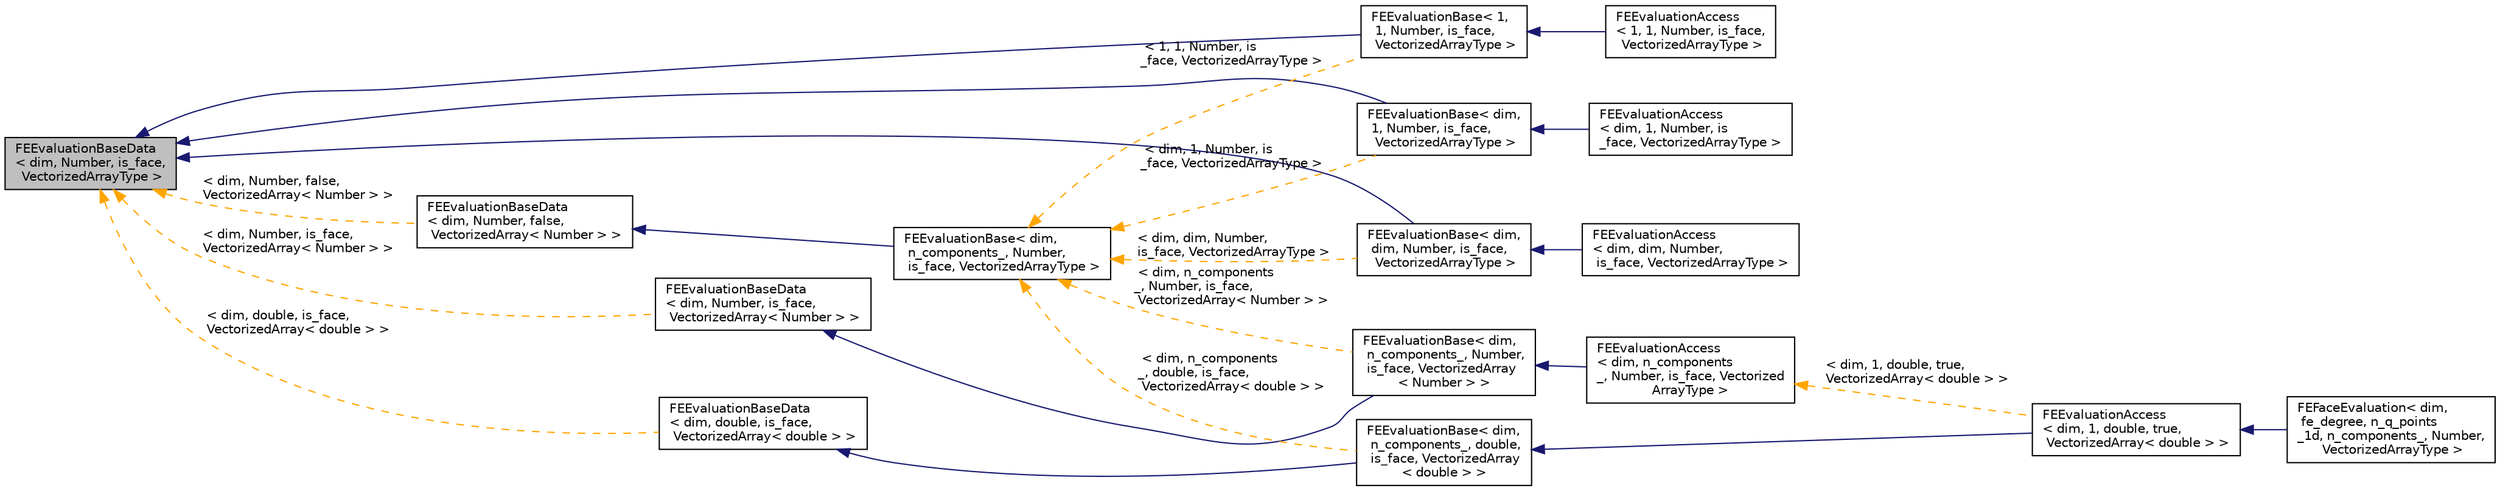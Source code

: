 digraph "FEEvaluationBaseData&lt; dim, Number, is_face, VectorizedArrayType &gt;"
{
 // LATEX_PDF_SIZE
  edge [fontname="Helvetica",fontsize="10",labelfontname="Helvetica",labelfontsize="10"];
  node [fontname="Helvetica",fontsize="10",shape=record];
  rankdir="LR";
  Node1 [label="FEEvaluationBaseData\l\< dim, Number, is_face,\l VectorizedArrayType \>",height=0.2,width=0.4,color="black", fillcolor="grey75", style="filled", fontcolor="black",tooltip=" "];
  Node1 -> Node2 [dir="back",color="midnightblue",fontsize="10",style="solid",fontname="Helvetica"];
  Node2 [label="FEEvaluationBase\< 1,\l 1, Number, is_face,\l VectorizedArrayType \>",height=0.2,width=0.4,color="black", fillcolor="white", style="filled",URL="$classFEEvaluationBase.html",tooltip=" "];
  Node2 -> Node3 [dir="back",color="midnightblue",fontsize="10",style="solid",fontname="Helvetica"];
  Node3 [label="FEEvaluationAccess\l\< 1, 1, Number, is_face,\l VectorizedArrayType \>",height=0.2,width=0.4,color="black", fillcolor="white", style="filled",URL="$classFEEvaluationAccess_3_011_00_011_00_01Number_00_01is__face_00_01VectorizedArrayType_01_4.html",tooltip=" "];
  Node1 -> Node4 [dir="back",color="midnightblue",fontsize="10",style="solid",fontname="Helvetica"];
  Node4 [label="FEEvaluationBase\< dim,\l 1, Number, is_face,\l VectorizedArrayType \>",height=0.2,width=0.4,color="black", fillcolor="white", style="filled",URL="$classFEEvaluationBase.html",tooltip=" "];
  Node4 -> Node5 [dir="back",color="midnightblue",fontsize="10",style="solid",fontname="Helvetica"];
  Node5 [label="FEEvaluationAccess\l\< dim, 1, Number, is\l_face, VectorizedArrayType \>",height=0.2,width=0.4,color="black", fillcolor="white", style="filled",URL="$classFEEvaluationAccess_3_01dim_00_011_00_01Number_00_01is__face_00_01VectorizedArrayType_01_4.html",tooltip=" "];
  Node1 -> Node6 [dir="back",color="midnightblue",fontsize="10",style="solid",fontname="Helvetica"];
  Node6 [label="FEEvaluationBase\< dim,\l dim, Number, is_face,\l VectorizedArrayType \>",height=0.2,width=0.4,color="black", fillcolor="white", style="filled",URL="$classFEEvaluationBase.html",tooltip=" "];
  Node6 -> Node7 [dir="back",color="midnightblue",fontsize="10",style="solid",fontname="Helvetica"];
  Node7 [label="FEEvaluationAccess\l\< dim, dim, Number,\l is_face, VectorizedArrayType \>",height=0.2,width=0.4,color="black", fillcolor="white", style="filled",URL="$classFEEvaluationAccess_3_01dim_00_01dim_00_01Number_00_01is__face_00_01VectorizedArrayType_01_4.html",tooltip=" "];
  Node1 -> Node8 [dir="back",color="orange",fontsize="10",style="dashed",label=" \< dim, Number, is_face,\l VectorizedArray\< Number \> \>" ,fontname="Helvetica"];
  Node8 [label="FEEvaluationBaseData\l\< dim, Number, is_face,\l VectorizedArray\< Number \> \>",height=0.2,width=0.4,color="black", fillcolor="white", style="filled",URL="$classFEEvaluationBaseData.html",tooltip=" "];
  Node8 -> Node9 [dir="back",color="midnightblue",fontsize="10",style="solid",fontname="Helvetica"];
  Node9 [label="FEEvaluationBase\< dim,\l n_components_, Number,\l is_face, VectorizedArray\l\< Number \> \>",height=0.2,width=0.4,color="black", fillcolor="white", style="filled",URL="$classFEEvaluationBase.html",tooltip=" "];
  Node9 -> Node10 [dir="back",color="midnightblue",fontsize="10",style="solid",fontname="Helvetica"];
  Node10 [label="FEEvaluationAccess\l\< dim, n_components\l_, Number, is_face, Vectorized\lArrayType \>",height=0.2,width=0.4,color="black", fillcolor="white", style="filled",URL="$classFEEvaluationAccess.html",tooltip=" "];
  Node10 -> Node11 [dir="back",color="orange",fontsize="10",style="dashed",label=" \< dim, 1, double, true,\l VectorizedArray\< double \> \>" ,fontname="Helvetica"];
  Node11 [label="FEEvaluationAccess\l\< dim, 1, double, true,\l VectorizedArray\< double \> \>",height=0.2,width=0.4,color="black", fillcolor="white", style="filled",URL="$classFEEvaluationAccess.html",tooltip=" "];
  Node11 -> Node12 [dir="back",color="midnightblue",fontsize="10",style="solid",fontname="Helvetica"];
  Node12 [label="FEFaceEvaluation\< dim,\l fe_degree, n_q_points\l_1d, n_components_, Number,\l VectorizedArrayType \>",height=0.2,width=0.4,color="black", fillcolor="white", style="filled",URL="$classFEFaceEvaluation.html",tooltip=" "];
  Node1 -> Node13 [dir="back",color="orange",fontsize="10",style="dashed",label=" \< dim, Number, false,\l VectorizedArray\< Number \> \>" ,fontname="Helvetica"];
  Node13 [label="FEEvaluationBaseData\l\< dim, Number, false,\l VectorizedArray\< Number \> \>",height=0.2,width=0.4,color="black", fillcolor="white", style="filled",URL="$classFEEvaluationBaseData.html",tooltip=" "];
  Node13 -> Node14 [dir="back",color="midnightblue",fontsize="10",style="solid",fontname="Helvetica"];
  Node14 [label="FEEvaluationBase\< dim,\l n_components_, Number,\l is_face, VectorizedArrayType \>",height=0.2,width=0.4,color="black", fillcolor="white", style="filled",URL="$classFEEvaluationBase.html",tooltip=" "];
  Node14 -> Node9 [dir="back",color="orange",fontsize="10",style="dashed",label=" \< dim, n_components\l_, Number, is_face,\l VectorizedArray\< Number \> \>" ,fontname="Helvetica"];
  Node14 -> Node2 [dir="back",color="orange",fontsize="10",style="dashed",label=" \< 1, 1, Number, is\l_face, VectorizedArrayType \>" ,fontname="Helvetica"];
  Node14 -> Node15 [dir="back",color="orange",fontsize="10",style="dashed",label=" \< dim, n_components\l_, double, is_face,\l VectorizedArray\< double \> \>" ,fontname="Helvetica"];
  Node15 [label="FEEvaluationBase\< dim,\l n_components_, double,\l is_face, VectorizedArray\l\< double \> \>",height=0.2,width=0.4,color="black", fillcolor="white", style="filled",URL="$classFEEvaluationBase.html",tooltip=" "];
  Node15 -> Node11 [dir="back",color="midnightblue",fontsize="10",style="solid",fontname="Helvetica"];
  Node14 -> Node4 [dir="back",color="orange",fontsize="10",style="dashed",label=" \< dim, 1, Number, is\l_face, VectorizedArrayType \>" ,fontname="Helvetica"];
  Node14 -> Node6 [dir="back",color="orange",fontsize="10",style="dashed",label=" \< dim, dim, Number,\l is_face, VectorizedArrayType \>" ,fontname="Helvetica"];
  Node1 -> Node16 [dir="back",color="orange",fontsize="10",style="dashed",label=" \< dim, double, is_face,\l VectorizedArray\< double \> \>" ,fontname="Helvetica"];
  Node16 [label="FEEvaluationBaseData\l\< dim, double, is_face,\l VectorizedArray\< double \> \>",height=0.2,width=0.4,color="black", fillcolor="white", style="filled",URL="$classFEEvaluationBaseData.html",tooltip=" "];
  Node16 -> Node15 [dir="back",color="midnightblue",fontsize="10",style="solid",fontname="Helvetica"];
}

